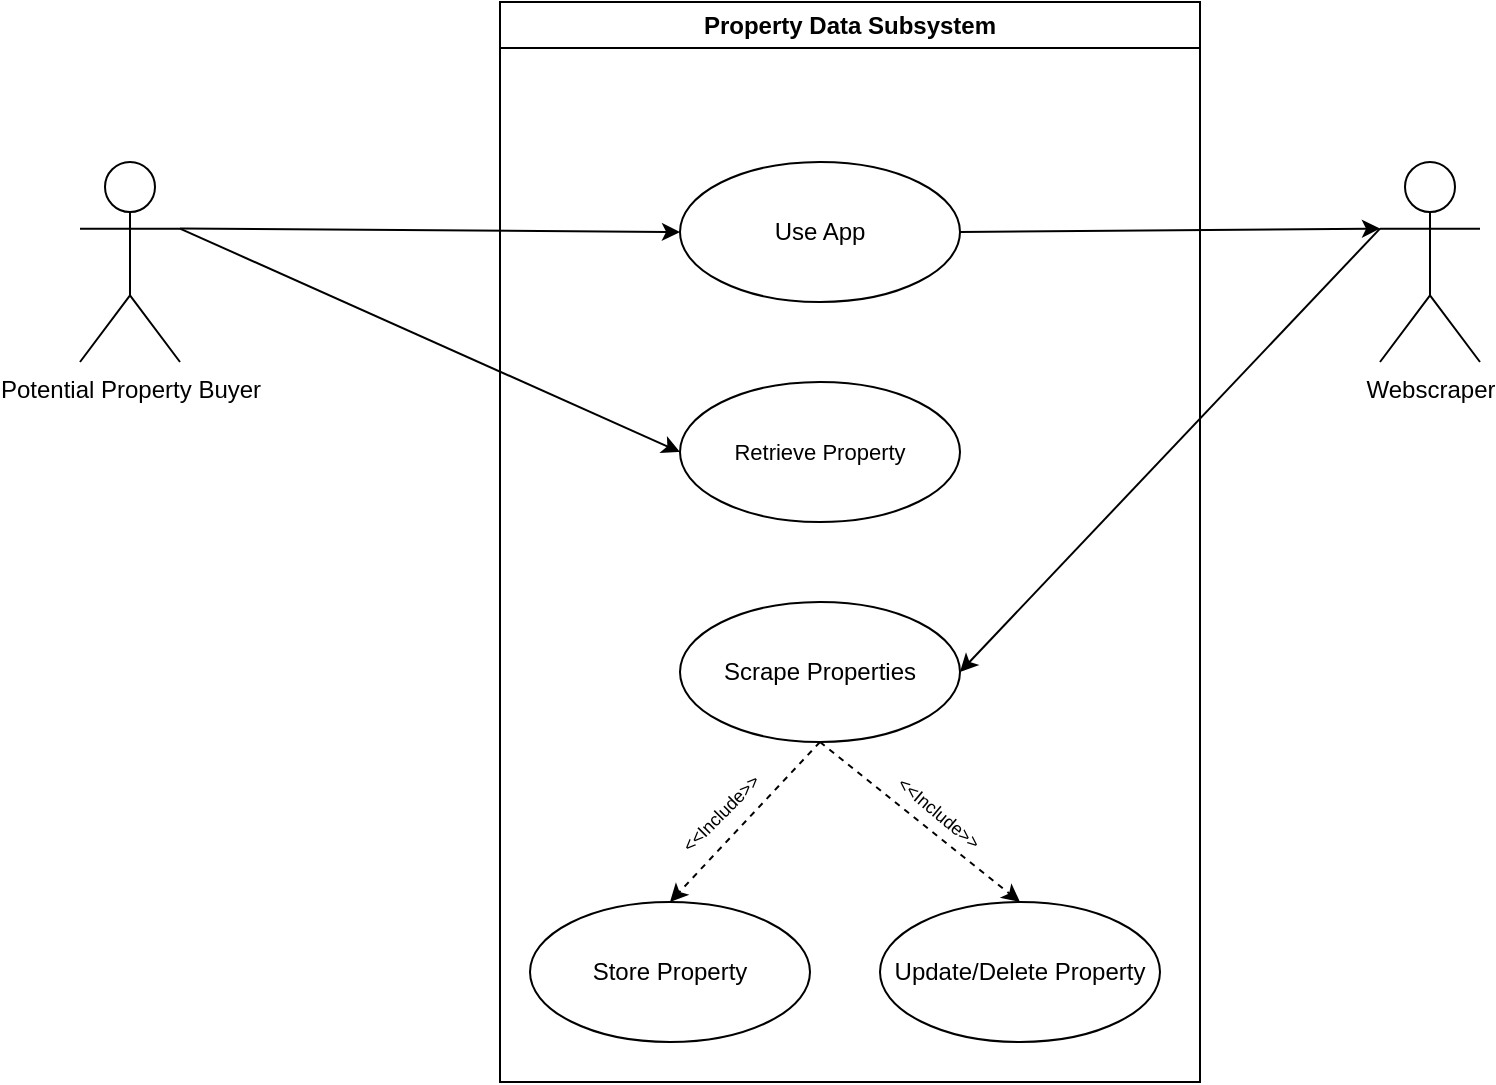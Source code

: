 <mxfile>
    <diagram id="aeWxhhsX8JIgTNmlGarg" name="Page-1">
        <mxGraphModel dx="1119" dy="656" grid="1" gridSize="10" guides="1" tooltips="1" connect="1" arrows="1" fold="1" page="1" pageScale="1" pageWidth="850" pageHeight="1100" math="0" shadow="0">
            <root>
                <mxCell id="0"/>
                <mxCell id="1" parent="0"/>
                <mxCell id="2" value="Property Data Subsystem" style="swimlane;whiteSpace=wrap;html=1;" vertex="1" parent="1">
                    <mxGeometry x="300" y="30" width="350" height="540" as="geometry"/>
                </mxCell>
                <mxCell id="18" style="edgeStyle=none;html=1;exitX=0.5;exitY=1;exitDx=0;exitDy=0;entryX=0.5;entryY=0;entryDx=0;entryDy=0;dashed=1;" edge="1" parent="2" source="9" target="16">
                    <mxGeometry relative="1" as="geometry"/>
                </mxCell>
                <mxCell id="24" style="edgeStyle=none;html=1;exitX=0.5;exitY=1;exitDx=0;exitDy=0;entryX=0.5;entryY=0;entryDx=0;entryDy=0;fontSize=11;dashed=1;" edge="1" parent="2" source="9" target="23">
                    <mxGeometry relative="1" as="geometry"/>
                </mxCell>
                <mxCell id="9" value="Scrape Properties" style="ellipse;whiteSpace=wrap;html=1;" vertex="1" parent="2">
                    <mxGeometry x="90" y="300" width="140" height="70" as="geometry"/>
                </mxCell>
                <mxCell id="10" value="Use App" style="ellipse;whiteSpace=wrap;html=1;" vertex="1" parent="2">
                    <mxGeometry x="90" y="80" width="140" height="70" as="geometry"/>
                </mxCell>
                <mxCell id="16" value="Store Property" style="ellipse;whiteSpace=wrap;html=1;" vertex="1" parent="2">
                    <mxGeometry x="15" y="450" width="140" height="70" as="geometry"/>
                </mxCell>
                <mxCell id="20" value="&lt;font style=&quot;font-size: 9px;&quot;&gt;&amp;lt;&amp;lt;Include&amp;gt;&amp;gt;&lt;/font&gt;" style="text;html=1;strokeColor=none;fillColor=none;align=center;verticalAlign=middle;whiteSpace=wrap;rounded=0;fontSize=11;rotation=-45;" vertex="1" parent="2">
                    <mxGeometry x="80" y="390" width="60" height="30" as="geometry"/>
                </mxCell>
                <mxCell id="21" value="&lt;font style=&quot;font-size: 11px;&quot;&gt;Retrieve Property&lt;/font&gt;" style="ellipse;whiteSpace=wrap;html=1;fontSize=9;" vertex="1" parent="2">
                    <mxGeometry x="90" y="190" width="140" height="70" as="geometry"/>
                </mxCell>
                <mxCell id="23" value="Update/Delete Property" style="ellipse;whiteSpace=wrap;html=1;" vertex="1" parent="2">
                    <mxGeometry x="190" y="450" width="140" height="70" as="geometry"/>
                </mxCell>
                <mxCell id="25" value="&lt;font style=&quot;font-size: 9px;&quot;&gt;&amp;lt;&amp;lt;Include&amp;gt;&amp;gt;&lt;/font&gt;" style="text;html=1;strokeColor=none;fillColor=none;align=center;verticalAlign=middle;whiteSpace=wrap;rounded=0;fontSize=11;rotation=40;" vertex="1" parent="2">
                    <mxGeometry x="190" y="390" width="60" height="30" as="geometry"/>
                </mxCell>
                <mxCell id="11" style="edgeStyle=none;html=1;exitX=1;exitY=0.333;exitDx=0;exitDy=0;exitPerimeter=0;entryX=0;entryY=0.5;entryDx=0;entryDy=0;" edge="1" parent="1" source="3" target="10">
                    <mxGeometry relative="1" as="geometry"/>
                </mxCell>
                <mxCell id="22" style="edgeStyle=none;html=1;exitX=1;exitY=0.333;exitDx=0;exitDy=0;exitPerimeter=0;entryX=0;entryY=0.5;entryDx=0;entryDy=0;fontSize=11;" edge="1" parent="1" source="3" target="21">
                    <mxGeometry relative="1" as="geometry"/>
                </mxCell>
                <mxCell id="3" value="Potential Property Buyer" style="shape=umlActor;verticalLabelPosition=bottom;verticalAlign=top;html=1;" vertex="1" parent="1">
                    <mxGeometry x="90" y="110" width="50" height="100" as="geometry"/>
                </mxCell>
                <mxCell id="15" style="edgeStyle=none;html=1;exitX=0;exitY=0.333;exitDx=0;exitDy=0;exitPerimeter=0;entryX=1;entryY=0.5;entryDx=0;entryDy=0;" edge="1" parent="1" source="8" target="9">
                    <mxGeometry relative="1" as="geometry"/>
                </mxCell>
                <mxCell id="8" value="Webscraper" style="shape=umlActor;verticalLabelPosition=bottom;verticalAlign=top;html=1;" vertex="1" parent="1">
                    <mxGeometry x="740" y="110" width="50" height="100" as="geometry"/>
                </mxCell>
                <mxCell id="17" style="edgeStyle=none;html=1;exitX=1;exitY=0.5;exitDx=0;exitDy=0;entryX=0;entryY=0.333;entryDx=0;entryDy=0;entryPerimeter=0;" edge="1" parent="1" source="10" target="8">
                    <mxGeometry relative="1" as="geometry"/>
                </mxCell>
            </root>
        </mxGraphModel>
    </diagram>
</mxfile>